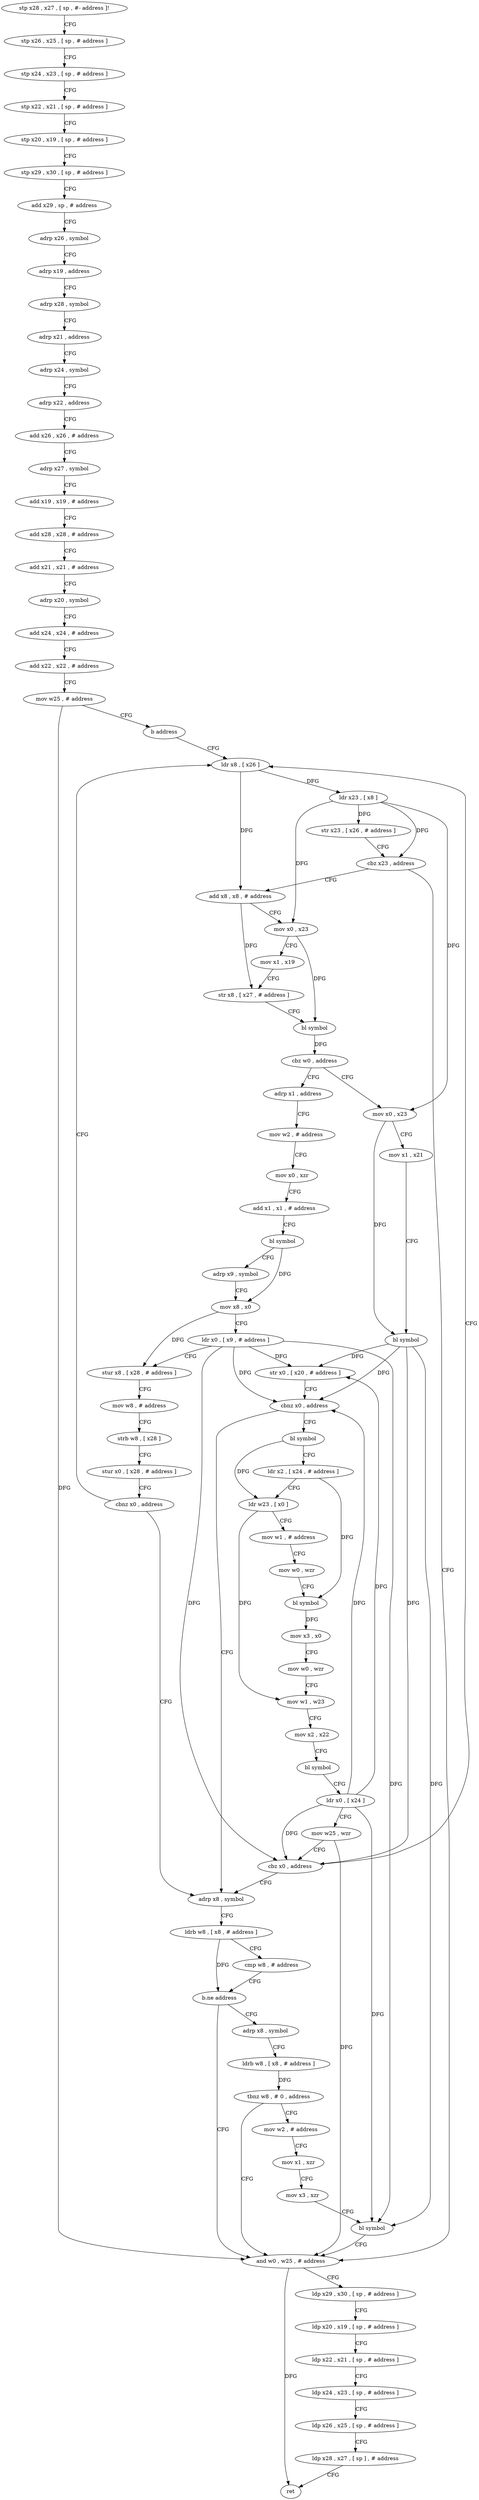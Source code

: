 digraph "func" {
"4210188" [label = "stp x28 , x27 , [ sp , #- address ]!" ]
"4210192" [label = "stp x26 , x25 , [ sp , # address ]" ]
"4210196" [label = "stp x24 , x23 , [ sp , # address ]" ]
"4210200" [label = "stp x22 , x21 , [ sp , # address ]" ]
"4210204" [label = "stp x20 , x19 , [ sp , # address ]" ]
"4210208" [label = "stp x29 , x30 , [ sp , # address ]" ]
"4210212" [label = "add x29 , sp , # address" ]
"4210216" [label = "adrp x26 , symbol" ]
"4210220" [label = "adrp x19 , address" ]
"4210224" [label = "adrp x28 , symbol" ]
"4210228" [label = "adrp x21 , address" ]
"4210232" [label = "adrp x24 , symbol" ]
"4210236" [label = "adrp x22 , address" ]
"4210240" [label = "add x26 , x26 , # address" ]
"4210244" [label = "adrp x27 , symbol" ]
"4210248" [label = "add x19 , x19 , # address" ]
"4210252" [label = "add x28 , x28 , # address" ]
"4210256" [label = "add x21 , x21 , # address" ]
"4210260" [label = "adrp x20 , symbol" ]
"4210264" [label = "add x24 , x24 , # address" ]
"4210268" [label = "add x22 , x22 , # address" ]
"4210272" [label = "mov w25 , # address" ]
"4210276" [label = "b address" ]
"4210332" [label = "ldr x8 , [ x26 ]" ]
"4210336" [label = "ldr x23 , [ x8 ]" ]
"4210340" [label = "str x23 , [ x26 , # address ]" ]
"4210344" [label = "cbz x23 , address" ]
"4210492" [label = "and w0 , w25 , # address" ]
"4210348" [label = "add x8 , x8 , # address" ]
"4210496" [label = "ldp x29 , x30 , [ sp , # address ]" ]
"4210500" [label = "ldp x20 , x19 , [ sp , # address ]" ]
"4210504" [label = "ldp x22 , x21 , [ sp , # address ]" ]
"4210508" [label = "ldp x24 , x23 , [ sp , # address ]" ]
"4210512" [label = "ldp x26 , x25 , [ sp , # address ]" ]
"4210516" [label = "ldp x28 , x27 , [ sp ] , # address" ]
"4210520" [label = "ret" ]
"4210352" [label = "mov x0 , x23" ]
"4210356" [label = "mov x1 , x19" ]
"4210360" [label = "str x8 , [ x27 , # address ]" ]
"4210364" [label = "bl symbol" ]
"4210368" [label = "cbz w0 , address" ]
"4210280" [label = "adrp x1 , address" ]
"4210372" [label = "mov x0 , x23" ]
"4210284" [label = "mov w2 , # address" ]
"4210288" [label = "mov x0 , xzr" ]
"4210292" [label = "add x1 , x1 , # address" ]
"4210296" [label = "bl symbol" ]
"4210300" [label = "adrp x9 , symbol" ]
"4210304" [label = "mov x8 , x0" ]
"4210308" [label = "ldr x0 , [ x9 , # address ]" ]
"4210312" [label = "stur x8 , [ x28 , # address ]" ]
"4210316" [label = "mov w8 , # address" ]
"4210320" [label = "strb w8 , [ x28 ]" ]
"4210324" [label = "stur x0 , [ x28 , # address ]" ]
"4210328" [label = "cbnz x0 , address" ]
"4210448" [label = "adrp x8 , symbol" ]
"4210376" [label = "mov x1 , x21" ]
"4210380" [label = "bl symbol" ]
"4210384" [label = "str x0 , [ x20 , # address ]" ]
"4210388" [label = "cbnz x0 , address" ]
"4210392" [label = "bl symbol" ]
"4210452" [label = "ldrb w8 , [ x8 , # address ]" ]
"4210456" [label = "cmp w8 , # address" ]
"4210460" [label = "b.ne address" ]
"4210464" [label = "adrp x8 , symbol" ]
"4210396" [label = "ldr x2 , [ x24 , # address ]" ]
"4210400" [label = "ldr w23 , [ x0 ]" ]
"4210404" [label = "mov w1 , # address" ]
"4210408" [label = "mov w0 , wzr" ]
"4210412" [label = "bl symbol" ]
"4210416" [label = "mov x3 , x0" ]
"4210420" [label = "mov w0 , wzr" ]
"4210424" [label = "mov w1 , w23" ]
"4210428" [label = "mov x2 , x22" ]
"4210432" [label = "bl symbol" ]
"4210436" [label = "ldr x0 , [ x24 ]" ]
"4210440" [label = "mov w25 , wzr" ]
"4210444" [label = "cbz x0 , address" ]
"4210468" [label = "ldrb w8 , [ x8 , # address ]" ]
"4210472" [label = "tbnz w8 , # 0 , address" ]
"4210476" [label = "mov w2 , # address" ]
"4210480" [label = "mov x1 , xzr" ]
"4210484" [label = "mov x3 , xzr" ]
"4210488" [label = "bl symbol" ]
"4210188" -> "4210192" [ label = "CFG" ]
"4210192" -> "4210196" [ label = "CFG" ]
"4210196" -> "4210200" [ label = "CFG" ]
"4210200" -> "4210204" [ label = "CFG" ]
"4210204" -> "4210208" [ label = "CFG" ]
"4210208" -> "4210212" [ label = "CFG" ]
"4210212" -> "4210216" [ label = "CFG" ]
"4210216" -> "4210220" [ label = "CFG" ]
"4210220" -> "4210224" [ label = "CFG" ]
"4210224" -> "4210228" [ label = "CFG" ]
"4210228" -> "4210232" [ label = "CFG" ]
"4210232" -> "4210236" [ label = "CFG" ]
"4210236" -> "4210240" [ label = "CFG" ]
"4210240" -> "4210244" [ label = "CFG" ]
"4210244" -> "4210248" [ label = "CFG" ]
"4210248" -> "4210252" [ label = "CFG" ]
"4210252" -> "4210256" [ label = "CFG" ]
"4210256" -> "4210260" [ label = "CFG" ]
"4210260" -> "4210264" [ label = "CFG" ]
"4210264" -> "4210268" [ label = "CFG" ]
"4210268" -> "4210272" [ label = "CFG" ]
"4210272" -> "4210276" [ label = "CFG" ]
"4210272" -> "4210492" [ label = "DFG" ]
"4210276" -> "4210332" [ label = "CFG" ]
"4210332" -> "4210336" [ label = "DFG" ]
"4210332" -> "4210348" [ label = "DFG" ]
"4210336" -> "4210340" [ label = "DFG" ]
"4210336" -> "4210344" [ label = "DFG" ]
"4210336" -> "4210352" [ label = "DFG" ]
"4210336" -> "4210372" [ label = "DFG" ]
"4210340" -> "4210344" [ label = "CFG" ]
"4210344" -> "4210492" [ label = "CFG" ]
"4210344" -> "4210348" [ label = "CFG" ]
"4210492" -> "4210496" [ label = "CFG" ]
"4210492" -> "4210520" [ label = "DFG" ]
"4210348" -> "4210352" [ label = "CFG" ]
"4210348" -> "4210360" [ label = "DFG" ]
"4210496" -> "4210500" [ label = "CFG" ]
"4210500" -> "4210504" [ label = "CFG" ]
"4210504" -> "4210508" [ label = "CFG" ]
"4210508" -> "4210512" [ label = "CFG" ]
"4210512" -> "4210516" [ label = "CFG" ]
"4210516" -> "4210520" [ label = "CFG" ]
"4210352" -> "4210356" [ label = "CFG" ]
"4210352" -> "4210364" [ label = "DFG" ]
"4210356" -> "4210360" [ label = "CFG" ]
"4210360" -> "4210364" [ label = "CFG" ]
"4210364" -> "4210368" [ label = "DFG" ]
"4210368" -> "4210280" [ label = "CFG" ]
"4210368" -> "4210372" [ label = "CFG" ]
"4210280" -> "4210284" [ label = "CFG" ]
"4210372" -> "4210376" [ label = "CFG" ]
"4210372" -> "4210380" [ label = "DFG" ]
"4210284" -> "4210288" [ label = "CFG" ]
"4210288" -> "4210292" [ label = "CFG" ]
"4210292" -> "4210296" [ label = "CFG" ]
"4210296" -> "4210300" [ label = "CFG" ]
"4210296" -> "4210304" [ label = "DFG" ]
"4210300" -> "4210304" [ label = "CFG" ]
"4210304" -> "4210308" [ label = "CFG" ]
"4210304" -> "4210312" [ label = "DFG" ]
"4210308" -> "4210312" [ label = "CFG" ]
"4210308" -> "4210384" [ label = "DFG" ]
"4210308" -> "4210388" [ label = "DFG" ]
"4210308" -> "4210444" [ label = "DFG" ]
"4210308" -> "4210488" [ label = "DFG" ]
"4210312" -> "4210316" [ label = "CFG" ]
"4210316" -> "4210320" [ label = "CFG" ]
"4210320" -> "4210324" [ label = "CFG" ]
"4210324" -> "4210328" [ label = "CFG" ]
"4210328" -> "4210448" [ label = "CFG" ]
"4210328" -> "4210332" [ label = "CFG" ]
"4210448" -> "4210452" [ label = "CFG" ]
"4210376" -> "4210380" [ label = "CFG" ]
"4210380" -> "4210384" [ label = "DFG" ]
"4210380" -> "4210388" [ label = "DFG" ]
"4210380" -> "4210444" [ label = "DFG" ]
"4210380" -> "4210488" [ label = "DFG" ]
"4210384" -> "4210388" [ label = "CFG" ]
"4210388" -> "4210448" [ label = "CFG" ]
"4210388" -> "4210392" [ label = "CFG" ]
"4210392" -> "4210396" [ label = "CFG" ]
"4210392" -> "4210400" [ label = "DFG" ]
"4210452" -> "4210456" [ label = "CFG" ]
"4210452" -> "4210460" [ label = "DFG" ]
"4210456" -> "4210460" [ label = "CFG" ]
"4210460" -> "4210492" [ label = "CFG" ]
"4210460" -> "4210464" [ label = "CFG" ]
"4210464" -> "4210468" [ label = "CFG" ]
"4210396" -> "4210400" [ label = "CFG" ]
"4210396" -> "4210412" [ label = "DFG" ]
"4210400" -> "4210404" [ label = "CFG" ]
"4210400" -> "4210424" [ label = "DFG" ]
"4210404" -> "4210408" [ label = "CFG" ]
"4210408" -> "4210412" [ label = "CFG" ]
"4210412" -> "4210416" [ label = "DFG" ]
"4210416" -> "4210420" [ label = "CFG" ]
"4210420" -> "4210424" [ label = "CFG" ]
"4210424" -> "4210428" [ label = "CFG" ]
"4210428" -> "4210432" [ label = "CFG" ]
"4210432" -> "4210436" [ label = "CFG" ]
"4210436" -> "4210440" [ label = "CFG" ]
"4210436" -> "4210384" [ label = "DFG" ]
"4210436" -> "4210388" [ label = "DFG" ]
"4210436" -> "4210444" [ label = "DFG" ]
"4210436" -> "4210488" [ label = "DFG" ]
"4210440" -> "4210444" [ label = "CFG" ]
"4210440" -> "4210492" [ label = "DFG" ]
"4210444" -> "4210332" [ label = "CFG" ]
"4210444" -> "4210448" [ label = "CFG" ]
"4210468" -> "4210472" [ label = "DFG" ]
"4210472" -> "4210492" [ label = "CFG" ]
"4210472" -> "4210476" [ label = "CFG" ]
"4210476" -> "4210480" [ label = "CFG" ]
"4210480" -> "4210484" [ label = "CFG" ]
"4210484" -> "4210488" [ label = "CFG" ]
"4210488" -> "4210492" [ label = "CFG" ]
}

